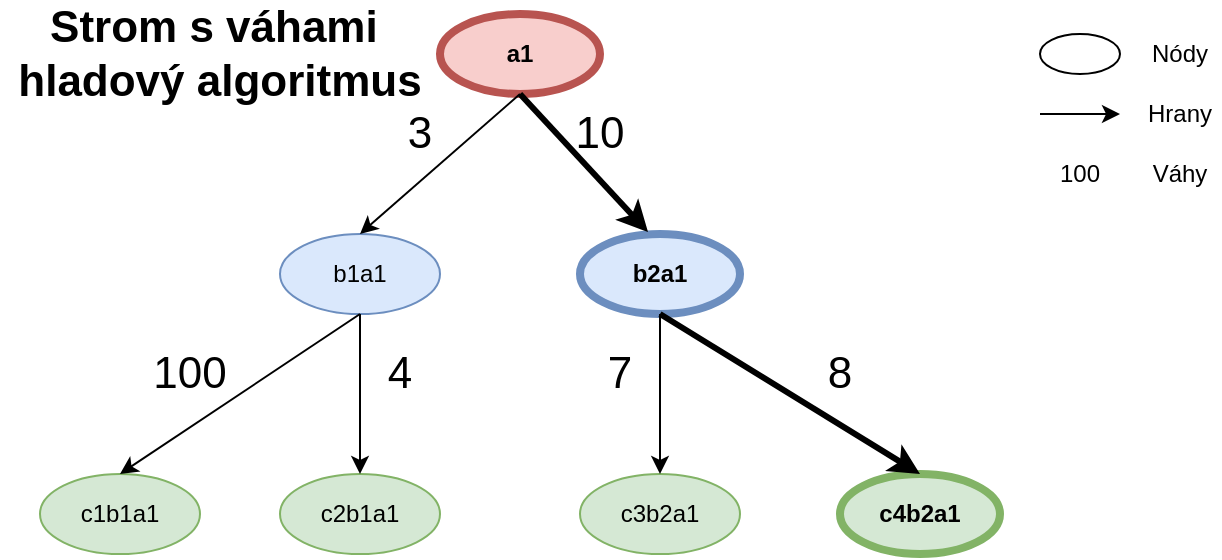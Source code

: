 <mxfile version="14.9.3" type="github">
  <diagram id="y3JUdN0M4EvNFkEH0h-2" name="Page-1">
    <mxGraphModel dx="1182" dy="675" grid="1" gridSize="10" guides="1" tooltips="1" connect="1" arrows="1" fold="1" page="1" pageScale="1" pageWidth="827" pageHeight="1169" math="0" shadow="0">
      <root>
        <mxCell id="0" />
        <mxCell id="1" parent="0" />
        <mxCell id="Q3km8YnR0ImmzQeNpbPL-1" value="a1" style="ellipse;whiteSpace=wrap;html=1;fillColor=#f8cecc;strokeColor=#b85450;strokeWidth=4;fontStyle=1" parent="1" vertex="1">
          <mxGeometry x="250" y="20" width="80" height="40" as="geometry" />
        </mxCell>
        <mxCell id="Q3km8YnR0ImmzQeNpbPL-2" value="b2a1" style="ellipse;whiteSpace=wrap;html=1;fillColor=#dae8fc;strokeColor=#6c8ebf;strokeWidth=4;fontStyle=1" parent="1" vertex="1">
          <mxGeometry x="320" y="130" width="80" height="40" as="geometry" />
        </mxCell>
        <mxCell id="Q3km8YnR0ImmzQeNpbPL-3" value="b1a1" style="ellipse;whiteSpace=wrap;html=1;fillColor=#dae8fc;strokeColor=#6c8ebf;" parent="1" vertex="1">
          <mxGeometry x="170" y="130" width="80" height="40" as="geometry" />
        </mxCell>
        <mxCell id="Q3km8YnR0ImmzQeNpbPL-4" value="c4b2a1" style="ellipse;whiteSpace=wrap;html=1;fillColor=#d5e8d4;strokeColor=#82b366;strokeWidth=4;fontStyle=1" parent="1" vertex="1">
          <mxGeometry x="450" y="250" width="80" height="40" as="geometry" />
        </mxCell>
        <mxCell id="Q3km8YnR0ImmzQeNpbPL-5" value="c3b2a1" style="ellipse;whiteSpace=wrap;html=1;fillColor=#d5e8d4;strokeColor=#82b366;" parent="1" vertex="1">
          <mxGeometry x="320" y="250" width="80" height="40" as="geometry" />
        </mxCell>
        <mxCell id="Q3km8YnR0ImmzQeNpbPL-6" value="c2b1a1" style="ellipse;whiteSpace=wrap;html=1;fillColor=#d5e8d4;strokeColor=#82b366;" parent="1" vertex="1">
          <mxGeometry x="170" y="250" width="80" height="40" as="geometry" />
        </mxCell>
        <mxCell id="Q3km8YnR0ImmzQeNpbPL-7" value="c1b1a1" style="ellipse;whiteSpace=wrap;html=1;fillColor=#d5e8d4;strokeColor=#82b366;" parent="1" vertex="1">
          <mxGeometry x="50" y="250" width="80" height="40" as="geometry" />
        </mxCell>
        <mxCell id="Q3km8YnR0ImmzQeNpbPL-8" value="" style="endArrow=classic;html=1;exitX=0.5;exitY=1;exitDx=0;exitDy=0;entryX=0.5;entryY=0;entryDx=0;entryDy=0;" parent="1" source="Q3km8YnR0ImmzQeNpbPL-1" target="Q3km8YnR0ImmzQeNpbPL-3" edge="1">
          <mxGeometry width="50" height="50" relative="1" as="geometry">
            <mxPoint x="390" y="370" as="sourcePoint" />
            <mxPoint x="440" y="320" as="targetPoint" />
          </mxGeometry>
        </mxCell>
        <mxCell id="Q3km8YnR0ImmzQeNpbPL-9" value="" style="endArrow=classic;html=1;entryX=0.425;entryY=-0.025;entryDx=0;entryDy=0;entryPerimeter=0;strokeWidth=3;" parent="1" target="Q3km8YnR0ImmzQeNpbPL-2" edge="1">
          <mxGeometry width="50" height="50" relative="1" as="geometry">
            <mxPoint x="290" y="60" as="sourcePoint" />
            <mxPoint x="440" y="320" as="targetPoint" />
          </mxGeometry>
        </mxCell>
        <mxCell id="Q3km8YnR0ImmzQeNpbPL-10" value="" style="endArrow=classic;html=1;exitX=0.5;exitY=1;exitDx=0;exitDy=0;entryX=0.5;entryY=0;entryDx=0;entryDy=0;" parent="1" source="Q3km8YnR0ImmzQeNpbPL-3" target="Q3km8YnR0ImmzQeNpbPL-7" edge="1">
          <mxGeometry width="50" height="50" relative="1" as="geometry">
            <mxPoint x="390" y="370" as="sourcePoint" />
            <mxPoint x="440" y="320" as="targetPoint" />
          </mxGeometry>
        </mxCell>
        <mxCell id="Q3km8YnR0ImmzQeNpbPL-11" value="" style="endArrow=classic;html=1;" parent="1" target="Q3km8YnR0ImmzQeNpbPL-6" edge="1">
          <mxGeometry width="50" height="50" relative="1" as="geometry">
            <mxPoint x="210" y="170" as="sourcePoint" />
            <mxPoint x="440" y="320" as="targetPoint" />
          </mxGeometry>
        </mxCell>
        <mxCell id="Q3km8YnR0ImmzQeNpbPL-12" value="" style="endArrow=classic;html=1;exitX=0.5;exitY=1;exitDx=0;exitDy=0;" parent="1" source="Q3km8YnR0ImmzQeNpbPL-2" target="Q3km8YnR0ImmzQeNpbPL-5" edge="1">
          <mxGeometry width="50" height="50" relative="1" as="geometry">
            <mxPoint x="390" y="370" as="sourcePoint" />
            <mxPoint x="440" y="320" as="targetPoint" />
          </mxGeometry>
        </mxCell>
        <mxCell id="Q3km8YnR0ImmzQeNpbPL-13" value="" style="endArrow=classic;html=1;exitX=0.5;exitY=1;exitDx=0;exitDy=0;entryX=0.5;entryY=0;entryDx=0;entryDy=0;strokeWidth=3;" parent="1" source="Q3km8YnR0ImmzQeNpbPL-2" target="Q3km8YnR0ImmzQeNpbPL-4" edge="1">
          <mxGeometry width="50" height="50" relative="1" as="geometry">
            <mxPoint x="390" y="370" as="sourcePoint" />
            <mxPoint x="440" y="320" as="targetPoint" />
          </mxGeometry>
        </mxCell>
        <mxCell id="Q3km8YnR0ImmzQeNpbPL-14" value="" style="ellipse;whiteSpace=wrap;html=1;" parent="1" vertex="1">
          <mxGeometry x="550" y="30" width="40" height="20" as="geometry" />
        </mxCell>
        <mxCell id="Q3km8YnR0ImmzQeNpbPL-15" value="Nódy" style="text;html=1;strokeColor=none;fillColor=none;align=center;verticalAlign=middle;whiteSpace=wrap;rounded=0;" parent="1" vertex="1">
          <mxGeometry x="600" y="30" width="40" height="20" as="geometry" />
        </mxCell>
        <mxCell id="Q3km8YnR0ImmzQeNpbPL-16" value="" style="endArrow=classic;html=1;" parent="1" edge="1">
          <mxGeometry width="50" height="50" relative="1" as="geometry">
            <mxPoint x="550" y="70" as="sourcePoint" />
            <mxPoint x="590" y="70" as="targetPoint" />
          </mxGeometry>
        </mxCell>
        <mxCell id="Q3km8YnR0ImmzQeNpbPL-17" value="Hrany" style="text;html=1;strokeColor=none;fillColor=none;align=center;verticalAlign=middle;whiteSpace=wrap;rounded=0;" parent="1" vertex="1">
          <mxGeometry x="600" y="60" width="40" height="20" as="geometry" />
        </mxCell>
        <mxCell id="Q3km8YnR0ImmzQeNpbPL-18" value="Váhy" style="text;html=1;strokeColor=none;fillColor=none;align=center;verticalAlign=middle;whiteSpace=wrap;rounded=0;" parent="1" vertex="1">
          <mxGeometry x="600" y="90" width="40" height="20" as="geometry" />
        </mxCell>
        <mxCell id="Q3km8YnR0ImmzQeNpbPL-19" value="100" style="text;html=1;strokeColor=none;fillColor=none;align=center;verticalAlign=middle;whiteSpace=wrap;rounded=0;" parent="1" vertex="1">
          <mxGeometry x="550" y="90" width="40" height="20" as="geometry" />
        </mxCell>
        <mxCell id="Q3km8YnR0ImmzQeNpbPL-20" value="Strom s váhami&amp;nbsp;&lt;br&gt;hladový algoritmus" style="text;html=1;strokeColor=none;fillColor=none;align=center;verticalAlign=middle;whiteSpace=wrap;rounded=0;fontSize=22;fontStyle=1" parent="1" vertex="1">
          <mxGeometry x="30" y="30" width="220" height="20" as="geometry" />
        </mxCell>
        <mxCell id="Q3km8YnR0ImmzQeNpbPL-21" value="3" style="text;html=1;strokeColor=none;fillColor=none;align=center;verticalAlign=middle;whiteSpace=wrap;rounded=0;fontSize=22;" parent="1" vertex="1">
          <mxGeometry x="220" y="70" width="40" height="20" as="geometry" />
        </mxCell>
        <mxCell id="Q3km8YnR0ImmzQeNpbPL-22" value="7" style="text;html=1;strokeColor=none;fillColor=none;align=center;verticalAlign=middle;whiteSpace=wrap;rounded=0;fontSize=22;" parent="1" vertex="1">
          <mxGeometry x="320" y="190" width="40" height="20" as="geometry" />
        </mxCell>
        <mxCell id="Q3km8YnR0ImmzQeNpbPL-23" value="100" style="text;html=1;strokeColor=none;fillColor=none;align=center;verticalAlign=middle;whiteSpace=wrap;rounded=0;fontSize=22;" parent="1" vertex="1">
          <mxGeometry x="105" y="190" width="40" height="20" as="geometry" />
        </mxCell>
        <mxCell id="Q3km8YnR0ImmzQeNpbPL-24" value="4" style="text;html=1;strokeColor=none;fillColor=none;align=center;verticalAlign=middle;whiteSpace=wrap;rounded=0;fontSize=22;" parent="1" vertex="1">
          <mxGeometry x="210" y="190" width="40" height="20" as="geometry" />
        </mxCell>
        <mxCell id="Q3km8YnR0ImmzQeNpbPL-25" value="10" style="text;html=1;strokeColor=none;fillColor=none;align=center;verticalAlign=middle;whiteSpace=wrap;rounded=0;fontSize=22;" parent="1" vertex="1">
          <mxGeometry x="310" y="70" width="40" height="20" as="geometry" />
        </mxCell>
        <mxCell id="Q3km8YnR0ImmzQeNpbPL-26" value="8" style="text;html=1;strokeColor=none;fillColor=none;align=center;verticalAlign=middle;whiteSpace=wrap;rounded=0;fontSize=22;" parent="1" vertex="1">
          <mxGeometry x="430" y="190" width="40" height="20" as="geometry" />
        </mxCell>
      </root>
    </mxGraphModel>
  </diagram>
</mxfile>
